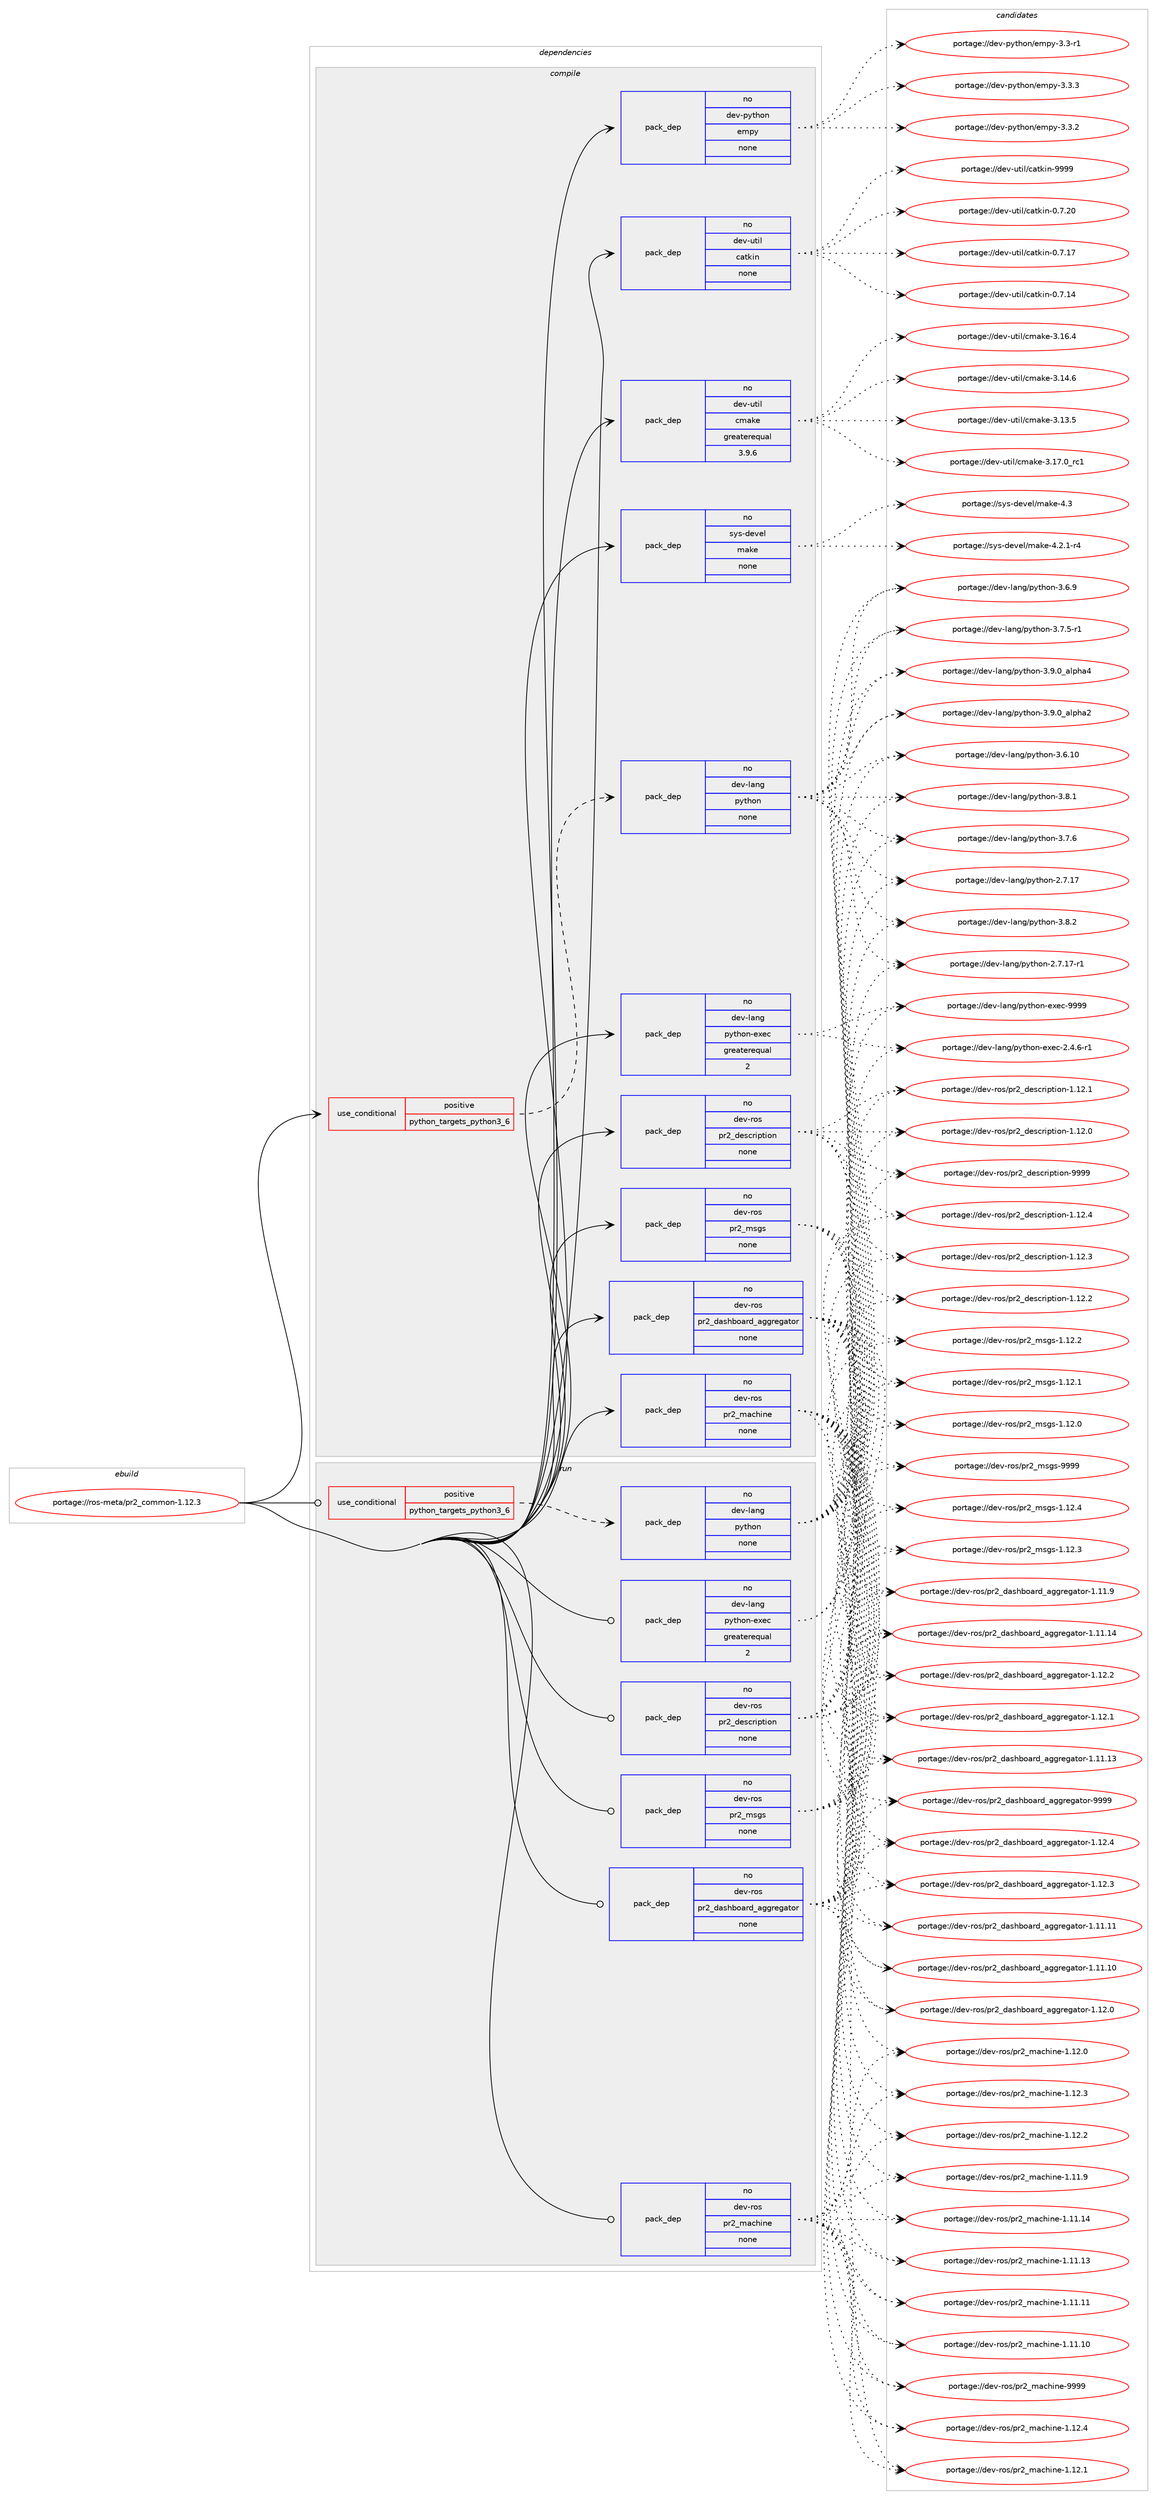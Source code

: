 digraph prolog {

# *************
# Graph options
# *************

newrank=true;
concentrate=true;
compound=true;
graph [rankdir=LR,fontname=Helvetica,fontsize=10,ranksep=1.5];#, ranksep=2.5, nodesep=0.2];
edge  [arrowhead=vee];
node  [fontname=Helvetica,fontsize=10];

# **********
# The ebuild
# **********

subgraph cluster_leftcol {
color=gray;
rank=same;
label=<<i>ebuild</i>>;
id [label="portage://ros-meta/pr2_common-1.12.3", color=red, width=4, href="../ros-meta/pr2_common-1.12.3.svg"];
}

# ****************
# The dependencies
# ****************

subgraph cluster_midcol {
color=gray;
label=<<i>dependencies</i>>;
subgraph cluster_compile {
fillcolor="#eeeeee";
style=filled;
label=<<i>compile</i>>;
subgraph cond13011 {
dependency64895 [label=<<TABLE BORDER="0" CELLBORDER="1" CELLSPACING="0" CELLPADDING="4"><TR><TD ROWSPAN="3" CELLPADDING="10">use_conditional</TD></TR><TR><TD>positive</TD></TR><TR><TD>python_targets_python3_6</TD></TR></TABLE>>, shape=none, color=red];
subgraph pack50546 {
dependency64896 [label=<<TABLE BORDER="0" CELLBORDER="1" CELLSPACING="0" CELLPADDING="4" WIDTH="220"><TR><TD ROWSPAN="6" CELLPADDING="30">pack_dep</TD></TR><TR><TD WIDTH="110">no</TD></TR><TR><TD>dev-lang</TD></TR><TR><TD>python</TD></TR><TR><TD>none</TD></TR><TR><TD></TD></TR></TABLE>>, shape=none, color=blue];
}
dependency64895:e -> dependency64896:w [weight=20,style="dashed",arrowhead="vee"];
}
id:e -> dependency64895:w [weight=20,style="solid",arrowhead="vee"];
subgraph pack50547 {
dependency64897 [label=<<TABLE BORDER="0" CELLBORDER="1" CELLSPACING="0" CELLPADDING="4" WIDTH="220"><TR><TD ROWSPAN="6" CELLPADDING="30">pack_dep</TD></TR><TR><TD WIDTH="110">no</TD></TR><TR><TD>dev-lang</TD></TR><TR><TD>python-exec</TD></TR><TR><TD>greaterequal</TD></TR><TR><TD>2</TD></TR></TABLE>>, shape=none, color=blue];
}
id:e -> dependency64897:w [weight=20,style="solid",arrowhead="vee"];
subgraph pack50548 {
dependency64898 [label=<<TABLE BORDER="0" CELLBORDER="1" CELLSPACING="0" CELLPADDING="4" WIDTH="220"><TR><TD ROWSPAN="6" CELLPADDING="30">pack_dep</TD></TR><TR><TD WIDTH="110">no</TD></TR><TR><TD>dev-python</TD></TR><TR><TD>empy</TD></TR><TR><TD>none</TD></TR><TR><TD></TD></TR></TABLE>>, shape=none, color=blue];
}
id:e -> dependency64898:w [weight=20,style="solid",arrowhead="vee"];
subgraph pack50549 {
dependency64899 [label=<<TABLE BORDER="0" CELLBORDER="1" CELLSPACING="0" CELLPADDING="4" WIDTH="220"><TR><TD ROWSPAN="6" CELLPADDING="30">pack_dep</TD></TR><TR><TD WIDTH="110">no</TD></TR><TR><TD>dev-ros</TD></TR><TR><TD>pr2_dashboard_aggregator</TD></TR><TR><TD>none</TD></TR><TR><TD></TD></TR></TABLE>>, shape=none, color=blue];
}
id:e -> dependency64899:w [weight=20,style="solid",arrowhead="vee"];
subgraph pack50550 {
dependency64900 [label=<<TABLE BORDER="0" CELLBORDER="1" CELLSPACING="0" CELLPADDING="4" WIDTH="220"><TR><TD ROWSPAN="6" CELLPADDING="30">pack_dep</TD></TR><TR><TD WIDTH="110">no</TD></TR><TR><TD>dev-ros</TD></TR><TR><TD>pr2_description</TD></TR><TR><TD>none</TD></TR><TR><TD></TD></TR></TABLE>>, shape=none, color=blue];
}
id:e -> dependency64900:w [weight=20,style="solid",arrowhead="vee"];
subgraph pack50551 {
dependency64901 [label=<<TABLE BORDER="0" CELLBORDER="1" CELLSPACING="0" CELLPADDING="4" WIDTH="220"><TR><TD ROWSPAN="6" CELLPADDING="30">pack_dep</TD></TR><TR><TD WIDTH="110">no</TD></TR><TR><TD>dev-ros</TD></TR><TR><TD>pr2_machine</TD></TR><TR><TD>none</TD></TR><TR><TD></TD></TR></TABLE>>, shape=none, color=blue];
}
id:e -> dependency64901:w [weight=20,style="solid",arrowhead="vee"];
subgraph pack50552 {
dependency64902 [label=<<TABLE BORDER="0" CELLBORDER="1" CELLSPACING="0" CELLPADDING="4" WIDTH="220"><TR><TD ROWSPAN="6" CELLPADDING="30">pack_dep</TD></TR><TR><TD WIDTH="110">no</TD></TR><TR><TD>dev-ros</TD></TR><TR><TD>pr2_msgs</TD></TR><TR><TD>none</TD></TR><TR><TD></TD></TR></TABLE>>, shape=none, color=blue];
}
id:e -> dependency64902:w [weight=20,style="solid",arrowhead="vee"];
subgraph pack50553 {
dependency64903 [label=<<TABLE BORDER="0" CELLBORDER="1" CELLSPACING="0" CELLPADDING="4" WIDTH="220"><TR><TD ROWSPAN="6" CELLPADDING="30">pack_dep</TD></TR><TR><TD WIDTH="110">no</TD></TR><TR><TD>dev-util</TD></TR><TR><TD>catkin</TD></TR><TR><TD>none</TD></TR><TR><TD></TD></TR></TABLE>>, shape=none, color=blue];
}
id:e -> dependency64903:w [weight=20,style="solid",arrowhead="vee"];
subgraph pack50554 {
dependency64904 [label=<<TABLE BORDER="0" CELLBORDER="1" CELLSPACING="0" CELLPADDING="4" WIDTH="220"><TR><TD ROWSPAN="6" CELLPADDING="30">pack_dep</TD></TR><TR><TD WIDTH="110">no</TD></TR><TR><TD>dev-util</TD></TR><TR><TD>cmake</TD></TR><TR><TD>greaterequal</TD></TR><TR><TD>3.9.6</TD></TR></TABLE>>, shape=none, color=blue];
}
id:e -> dependency64904:w [weight=20,style="solid",arrowhead="vee"];
subgraph pack50555 {
dependency64905 [label=<<TABLE BORDER="0" CELLBORDER="1" CELLSPACING="0" CELLPADDING="4" WIDTH="220"><TR><TD ROWSPAN="6" CELLPADDING="30">pack_dep</TD></TR><TR><TD WIDTH="110">no</TD></TR><TR><TD>sys-devel</TD></TR><TR><TD>make</TD></TR><TR><TD>none</TD></TR><TR><TD></TD></TR></TABLE>>, shape=none, color=blue];
}
id:e -> dependency64905:w [weight=20,style="solid",arrowhead="vee"];
}
subgraph cluster_compileandrun {
fillcolor="#eeeeee";
style=filled;
label=<<i>compile and run</i>>;
}
subgraph cluster_run {
fillcolor="#eeeeee";
style=filled;
label=<<i>run</i>>;
subgraph cond13012 {
dependency64906 [label=<<TABLE BORDER="0" CELLBORDER="1" CELLSPACING="0" CELLPADDING="4"><TR><TD ROWSPAN="3" CELLPADDING="10">use_conditional</TD></TR><TR><TD>positive</TD></TR><TR><TD>python_targets_python3_6</TD></TR></TABLE>>, shape=none, color=red];
subgraph pack50556 {
dependency64907 [label=<<TABLE BORDER="0" CELLBORDER="1" CELLSPACING="0" CELLPADDING="4" WIDTH="220"><TR><TD ROWSPAN="6" CELLPADDING="30">pack_dep</TD></TR><TR><TD WIDTH="110">no</TD></TR><TR><TD>dev-lang</TD></TR><TR><TD>python</TD></TR><TR><TD>none</TD></TR><TR><TD></TD></TR></TABLE>>, shape=none, color=blue];
}
dependency64906:e -> dependency64907:w [weight=20,style="dashed",arrowhead="vee"];
}
id:e -> dependency64906:w [weight=20,style="solid",arrowhead="odot"];
subgraph pack50557 {
dependency64908 [label=<<TABLE BORDER="0" CELLBORDER="1" CELLSPACING="0" CELLPADDING="4" WIDTH="220"><TR><TD ROWSPAN="6" CELLPADDING="30">pack_dep</TD></TR><TR><TD WIDTH="110">no</TD></TR><TR><TD>dev-lang</TD></TR><TR><TD>python-exec</TD></TR><TR><TD>greaterequal</TD></TR><TR><TD>2</TD></TR></TABLE>>, shape=none, color=blue];
}
id:e -> dependency64908:w [weight=20,style="solid",arrowhead="odot"];
subgraph pack50558 {
dependency64909 [label=<<TABLE BORDER="0" CELLBORDER="1" CELLSPACING="0" CELLPADDING="4" WIDTH="220"><TR><TD ROWSPAN="6" CELLPADDING="30">pack_dep</TD></TR><TR><TD WIDTH="110">no</TD></TR><TR><TD>dev-ros</TD></TR><TR><TD>pr2_dashboard_aggregator</TD></TR><TR><TD>none</TD></TR><TR><TD></TD></TR></TABLE>>, shape=none, color=blue];
}
id:e -> dependency64909:w [weight=20,style="solid",arrowhead="odot"];
subgraph pack50559 {
dependency64910 [label=<<TABLE BORDER="0" CELLBORDER="1" CELLSPACING="0" CELLPADDING="4" WIDTH="220"><TR><TD ROWSPAN="6" CELLPADDING="30">pack_dep</TD></TR><TR><TD WIDTH="110">no</TD></TR><TR><TD>dev-ros</TD></TR><TR><TD>pr2_description</TD></TR><TR><TD>none</TD></TR><TR><TD></TD></TR></TABLE>>, shape=none, color=blue];
}
id:e -> dependency64910:w [weight=20,style="solid",arrowhead="odot"];
subgraph pack50560 {
dependency64911 [label=<<TABLE BORDER="0" CELLBORDER="1" CELLSPACING="0" CELLPADDING="4" WIDTH="220"><TR><TD ROWSPAN="6" CELLPADDING="30">pack_dep</TD></TR><TR><TD WIDTH="110">no</TD></TR><TR><TD>dev-ros</TD></TR><TR><TD>pr2_machine</TD></TR><TR><TD>none</TD></TR><TR><TD></TD></TR></TABLE>>, shape=none, color=blue];
}
id:e -> dependency64911:w [weight=20,style="solid",arrowhead="odot"];
subgraph pack50561 {
dependency64912 [label=<<TABLE BORDER="0" CELLBORDER="1" CELLSPACING="0" CELLPADDING="4" WIDTH="220"><TR><TD ROWSPAN="6" CELLPADDING="30">pack_dep</TD></TR><TR><TD WIDTH="110">no</TD></TR><TR><TD>dev-ros</TD></TR><TR><TD>pr2_msgs</TD></TR><TR><TD>none</TD></TR><TR><TD></TD></TR></TABLE>>, shape=none, color=blue];
}
id:e -> dependency64912:w [weight=20,style="solid",arrowhead="odot"];
}
}

# **************
# The candidates
# **************

subgraph cluster_choices {
rank=same;
color=gray;
label=<<i>candidates</i>>;

subgraph choice50546 {
color=black;
nodesep=1;
choice10010111845108971101034711212111610411111045514657464895971081121049752 [label="portage://dev-lang/python-3.9.0_alpha4", color=red, width=4,href="../dev-lang/python-3.9.0_alpha4.svg"];
choice10010111845108971101034711212111610411111045514657464895971081121049750 [label="portage://dev-lang/python-3.9.0_alpha2", color=red, width=4,href="../dev-lang/python-3.9.0_alpha2.svg"];
choice100101118451089711010347112121116104111110455146564650 [label="portage://dev-lang/python-3.8.2", color=red, width=4,href="../dev-lang/python-3.8.2.svg"];
choice100101118451089711010347112121116104111110455146564649 [label="portage://dev-lang/python-3.8.1", color=red, width=4,href="../dev-lang/python-3.8.1.svg"];
choice100101118451089711010347112121116104111110455146554654 [label="portage://dev-lang/python-3.7.6", color=red, width=4,href="../dev-lang/python-3.7.6.svg"];
choice1001011184510897110103471121211161041111104551465546534511449 [label="portage://dev-lang/python-3.7.5-r1", color=red, width=4,href="../dev-lang/python-3.7.5-r1.svg"];
choice100101118451089711010347112121116104111110455146544657 [label="portage://dev-lang/python-3.6.9", color=red, width=4,href="../dev-lang/python-3.6.9.svg"];
choice10010111845108971101034711212111610411111045514654464948 [label="portage://dev-lang/python-3.6.10", color=red, width=4,href="../dev-lang/python-3.6.10.svg"];
choice100101118451089711010347112121116104111110455046554649554511449 [label="portage://dev-lang/python-2.7.17-r1", color=red, width=4,href="../dev-lang/python-2.7.17-r1.svg"];
choice10010111845108971101034711212111610411111045504655464955 [label="portage://dev-lang/python-2.7.17", color=red, width=4,href="../dev-lang/python-2.7.17.svg"];
dependency64896:e -> choice10010111845108971101034711212111610411111045514657464895971081121049752:w [style=dotted,weight="100"];
dependency64896:e -> choice10010111845108971101034711212111610411111045514657464895971081121049750:w [style=dotted,weight="100"];
dependency64896:e -> choice100101118451089711010347112121116104111110455146564650:w [style=dotted,weight="100"];
dependency64896:e -> choice100101118451089711010347112121116104111110455146564649:w [style=dotted,weight="100"];
dependency64896:e -> choice100101118451089711010347112121116104111110455146554654:w [style=dotted,weight="100"];
dependency64896:e -> choice1001011184510897110103471121211161041111104551465546534511449:w [style=dotted,weight="100"];
dependency64896:e -> choice100101118451089711010347112121116104111110455146544657:w [style=dotted,weight="100"];
dependency64896:e -> choice10010111845108971101034711212111610411111045514654464948:w [style=dotted,weight="100"];
dependency64896:e -> choice100101118451089711010347112121116104111110455046554649554511449:w [style=dotted,weight="100"];
dependency64896:e -> choice10010111845108971101034711212111610411111045504655464955:w [style=dotted,weight="100"];
}
subgraph choice50547 {
color=black;
nodesep=1;
choice10010111845108971101034711212111610411111045101120101994557575757 [label="portage://dev-lang/python-exec-9999", color=red, width=4,href="../dev-lang/python-exec-9999.svg"];
choice10010111845108971101034711212111610411111045101120101994550465246544511449 [label="portage://dev-lang/python-exec-2.4.6-r1", color=red, width=4,href="../dev-lang/python-exec-2.4.6-r1.svg"];
dependency64897:e -> choice10010111845108971101034711212111610411111045101120101994557575757:w [style=dotted,weight="100"];
dependency64897:e -> choice10010111845108971101034711212111610411111045101120101994550465246544511449:w [style=dotted,weight="100"];
}
subgraph choice50548 {
color=black;
nodesep=1;
choice1001011184511212111610411111047101109112121455146514651 [label="portage://dev-python/empy-3.3.3", color=red, width=4,href="../dev-python/empy-3.3.3.svg"];
choice1001011184511212111610411111047101109112121455146514650 [label="portage://dev-python/empy-3.3.2", color=red, width=4,href="../dev-python/empy-3.3.2.svg"];
choice1001011184511212111610411111047101109112121455146514511449 [label="portage://dev-python/empy-3.3-r1", color=red, width=4,href="../dev-python/empy-3.3-r1.svg"];
dependency64898:e -> choice1001011184511212111610411111047101109112121455146514651:w [style=dotted,weight="100"];
dependency64898:e -> choice1001011184511212111610411111047101109112121455146514650:w [style=dotted,weight="100"];
dependency64898:e -> choice1001011184511212111610411111047101109112121455146514511449:w [style=dotted,weight="100"];
}
subgraph choice50549 {
color=black;
nodesep=1;
choice100101118451141111154711211450951009711510498111971141009597103103114101103971161111144557575757 [label="portage://dev-ros/pr2_dashboard_aggregator-9999", color=red, width=4,href="../dev-ros/pr2_dashboard_aggregator-9999.svg"];
choice1001011184511411111547112114509510097115104981119711410095971031031141011039711611111445494649504652 [label="portage://dev-ros/pr2_dashboard_aggregator-1.12.4", color=red, width=4,href="../dev-ros/pr2_dashboard_aggregator-1.12.4.svg"];
choice1001011184511411111547112114509510097115104981119711410095971031031141011039711611111445494649504651 [label="portage://dev-ros/pr2_dashboard_aggregator-1.12.3", color=red, width=4,href="../dev-ros/pr2_dashboard_aggregator-1.12.3.svg"];
choice1001011184511411111547112114509510097115104981119711410095971031031141011039711611111445494649504650 [label="portage://dev-ros/pr2_dashboard_aggregator-1.12.2", color=red, width=4,href="../dev-ros/pr2_dashboard_aggregator-1.12.2.svg"];
choice1001011184511411111547112114509510097115104981119711410095971031031141011039711611111445494649504649 [label="portage://dev-ros/pr2_dashboard_aggregator-1.12.1", color=red, width=4,href="../dev-ros/pr2_dashboard_aggregator-1.12.1.svg"];
choice1001011184511411111547112114509510097115104981119711410095971031031141011039711611111445494649504648 [label="portage://dev-ros/pr2_dashboard_aggregator-1.12.0", color=red, width=4,href="../dev-ros/pr2_dashboard_aggregator-1.12.0.svg"];
choice1001011184511411111547112114509510097115104981119711410095971031031141011039711611111445494649494657 [label="portage://dev-ros/pr2_dashboard_aggregator-1.11.9", color=red, width=4,href="../dev-ros/pr2_dashboard_aggregator-1.11.9.svg"];
choice100101118451141111154711211450951009711510498111971141009597103103114101103971161111144549464949464952 [label="portage://dev-ros/pr2_dashboard_aggregator-1.11.14", color=red, width=4,href="../dev-ros/pr2_dashboard_aggregator-1.11.14.svg"];
choice100101118451141111154711211450951009711510498111971141009597103103114101103971161111144549464949464951 [label="portage://dev-ros/pr2_dashboard_aggregator-1.11.13", color=red, width=4,href="../dev-ros/pr2_dashboard_aggregator-1.11.13.svg"];
choice100101118451141111154711211450951009711510498111971141009597103103114101103971161111144549464949464949 [label="portage://dev-ros/pr2_dashboard_aggregator-1.11.11", color=red, width=4,href="../dev-ros/pr2_dashboard_aggregator-1.11.11.svg"];
choice100101118451141111154711211450951009711510498111971141009597103103114101103971161111144549464949464948 [label="portage://dev-ros/pr2_dashboard_aggregator-1.11.10", color=red, width=4,href="../dev-ros/pr2_dashboard_aggregator-1.11.10.svg"];
dependency64899:e -> choice100101118451141111154711211450951009711510498111971141009597103103114101103971161111144557575757:w [style=dotted,weight="100"];
dependency64899:e -> choice1001011184511411111547112114509510097115104981119711410095971031031141011039711611111445494649504652:w [style=dotted,weight="100"];
dependency64899:e -> choice1001011184511411111547112114509510097115104981119711410095971031031141011039711611111445494649504651:w [style=dotted,weight="100"];
dependency64899:e -> choice1001011184511411111547112114509510097115104981119711410095971031031141011039711611111445494649504650:w [style=dotted,weight="100"];
dependency64899:e -> choice1001011184511411111547112114509510097115104981119711410095971031031141011039711611111445494649504649:w [style=dotted,weight="100"];
dependency64899:e -> choice1001011184511411111547112114509510097115104981119711410095971031031141011039711611111445494649504648:w [style=dotted,weight="100"];
dependency64899:e -> choice1001011184511411111547112114509510097115104981119711410095971031031141011039711611111445494649494657:w [style=dotted,weight="100"];
dependency64899:e -> choice100101118451141111154711211450951009711510498111971141009597103103114101103971161111144549464949464952:w [style=dotted,weight="100"];
dependency64899:e -> choice100101118451141111154711211450951009711510498111971141009597103103114101103971161111144549464949464951:w [style=dotted,weight="100"];
dependency64899:e -> choice100101118451141111154711211450951009711510498111971141009597103103114101103971161111144549464949464949:w [style=dotted,weight="100"];
dependency64899:e -> choice100101118451141111154711211450951009711510498111971141009597103103114101103971161111144549464949464948:w [style=dotted,weight="100"];
}
subgraph choice50550 {
color=black;
nodesep=1;
choice10010111845114111115471121145095100101115991141051121161051111104557575757 [label="portage://dev-ros/pr2_description-9999", color=red, width=4,href="../dev-ros/pr2_description-9999.svg"];
choice100101118451141111154711211450951001011159911410511211610511111045494649504652 [label="portage://dev-ros/pr2_description-1.12.4", color=red, width=4,href="../dev-ros/pr2_description-1.12.4.svg"];
choice100101118451141111154711211450951001011159911410511211610511111045494649504651 [label="portage://dev-ros/pr2_description-1.12.3", color=red, width=4,href="../dev-ros/pr2_description-1.12.3.svg"];
choice100101118451141111154711211450951001011159911410511211610511111045494649504650 [label="portage://dev-ros/pr2_description-1.12.2", color=red, width=4,href="../dev-ros/pr2_description-1.12.2.svg"];
choice100101118451141111154711211450951001011159911410511211610511111045494649504649 [label="portage://dev-ros/pr2_description-1.12.1", color=red, width=4,href="../dev-ros/pr2_description-1.12.1.svg"];
choice100101118451141111154711211450951001011159911410511211610511111045494649504648 [label="portage://dev-ros/pr2_description-1.12.0", color=red, width=4,href="../dev-ros/pr2_description-1.12.0.svg"];
dependency64900:e -> choice10010111845114111115471121145095100101115991141051121161051111104557575757:w [style=dotted,weight="100"];
dependency64900:e -> choice100101118451141111154711211450951001011159911410511211610511111045494649504652:w [style=dotted,weight="100"];
dependency64900:e -> choice100101118451141111154711211450951001011159911410511211610511111045494649504651:w [style=dotted,weight="100"];
dependency64900:e -> choice100101118451141111154711211450951001011159911410511211610511111045494649504650:w [style=dotted,weight="100"];
dependency64900:e -> choice100101118451141111154711211450951001011159911410511211610511111045494649504649:w [style=dotted,weight="100"];
dependency64900:e -> choice100101118451141111154711211450951001011159911410511211610511111045494649504648:w [style=dotted,weight="100"];
}
subgraph choice50551 {
color=black;
nodesep=1;
choice1001011184511411111547112114509510997991041051101014557575757 [label="portage://dev-ros/pr2_machine-9999", color=red, width=4,href="../dev-ros/pr2_machine-9999.svg"];
choice10010111845114111115471121145095109979910410511010145494649504652 [label="portage://dev-ros/pr2_machine-1.12.4", color=red, width=4,href="../dev-ros/pr2_machine-1.12.4.svg"];
choice10010111845114111115471121145095109979910410511010145494649504651 [label="portage://dev-ros/pr2_machine-1.12.3", color=red, width=4,href="../dev-ros/pr2_machine-1.12.3.svg"];
choice10010111845114111115471121145095109979910410511010145494649504650 [label="portage://dev-ros/pr2_machine-1.12.2", color=red, width=4,href="../dev-ros/pr2_machine-1.12.2.svg"];
choice10010111845114111115471121145095109979910410511010145494649504649 [label="portage://dev-ros/pr2_machine-1.12.1", color=red, width=4,href="../dev-ros/pr2_machine-1.12.1.svg"];
choice10010111845114111115471121145095109979910410511010145494649504648 [label="portage://dev-ros/pr2_machine-1.12.0", color=red, width=4,href="../dev-ros/pr2_machine-1.12.0.svg"];
choice10010111845114111115471121145095109979910410511010145494649494657 [label="portage://dev-ros/pr2_machine-1.11.9", color=red, width=4,href="../dev-ros/pr2_machine-1.11.9.svg"];
choice1001011184511411111547112114509510997991041051101014549464949464952 [label="portage://dev-ros/pr2_machine-1.11.14", color=red, width=4,href="../dev-ros/pr2_machine-1.11.14.svg"];
choice1001011184511411111547112114509510997991041051101014549464949464951 [label="portage://dev-ros/pr2_machine-1.11.13", color=red, width=4,href="../dev-ros/pr2_machine-1.11.13.svg"];
choice1001011184511411111547112114509510997991041051101014549464949464949 [label="portage://dev-ros/pr2_machine-1.11.11", color=red, width=4,href="../dev-ros/pr2_machine-1.11.11.svg"];
choice1001011184511411111547112114509510997991041051101014549464949464948 [label="portage://dev-ros/pr2_machine-1.11.10", color=red, width=4,href="../dev-ros/pr2_machine-1.11.10.svg"];
dependency64901:e -> choice1001011184511411111547112114509510997991041051101014557575757:w [style=dotted,weight="100"];
dependency64901:e -> choice10010111845114111115471121145095109979910410511010145494649504652:w [style=dotted,weight="100"];
dependency64901:e -> choice10010111845114111115471121145095109979910410511010145494649504651:w [style=dotted,weight="100"];
dependency64901:e -> choice10010111845114111115471121145095109979910410511010145494649504650:w [style=dotted,weight="100"];
dependency64901:e -> choice10010111845114111115471121145095109979910410511010145494649504649:w [style=dotted,weight="100"];
dependency64901:e -> choice10010111845114111115471121145095109979910410511010145494649504648:w [style=dotted,weight="100"];
dependency64901:e -> choice10010111845114111115471121145095109979910410511010145494649494657:w [style=dotted,weight="100"];
dependency64901:e -> choice1001011184511411111547112114509510997991041051101014549464949464952:w [style=dotted,weight="100"];
dependency64901:e -> choice1001011184511411111547112114509510997991041051101014549464949464951:w [style=dotted,weight="100"];
dependency64901:e -> choice1001011184511411111547112114509510997991041051101014549464949464949:w [style=dotted,weight="100"];
dependency64901:e -> choice1001011184511411111547112114509510997991041051101014549464949464948:w [style=dotted,weight="100"];
}
subgraph choice50552 {
color=black;
nodesep=1;
choice100101118451141111154711211450951091151031154557575757 [label="portage://dev-ros/pr2_msgs-9999", color=red, width=4,href="../dev-ros/pr2_msgs-9999.svg"];
choice1001011184511411111547112114509510911510311545494649504652 [label="portage://dev-ros/pr2_msgs-1.12.4", color=red, width=4,href="../dev-ros/pr2_msgs-1.12.4.svg"];
choice1001011184511411111547112114509510911510311545494649504651 [label="portage://dev-ros/pr2_msgs-1.12.3", color=red, width=4,href="../dev-ros/pr2_msgs-1.12.3.svg"];
choice1001011184511411111547112114509510911510311545494649504650 [label="portage://dev-ros/pr2_msgs-1.12.2", color=red, width=4,href="../dev-ros/pr2_msgs-1.12.2.svg"];
choice1001011184511411111547112114509510911510311545494649504649 [label="portage://dev-ros/pr2_msgs-1.12.1", color=red, width=4,href="../dev-ros/pr2_msgs-1.12.1.svg"];
choice1001011184511411111547112114509510911510311545494649504648 [label="portage://dev-ros/pr2_msgs-1.12.0", color=red, width=4,href="../dev-ros/pr2_msgs-1.12.0.svg"];
dependency64902:e -> choice100101118451141111154711211450951091151031154557575757:w [style=dotted,weight="100"];
dependency64902:e -> choice1001011184511411111547112114509510911510311545494649504652:w [style=dotted,weight="100"];
dependency64902:e -> choice1001011184511411111547112114509510911510311545494649504651:w [style=dotted,weight="100"];
dependency64902:e -> choice1001011184511411111547112114509510911510311545494649504650:w [style=dotted,weight="100"];
dependency64902:e -> choice1001011184511411111547112114509510911510311545494649504649:w [style=dotted,weight="100"];
dependency64902:e -> choice1001011184511411111547112114509510911510311545494649504648:w [style=dotted,weight="100"];
}
subgraph choice50553 {
color=black;
nodesep=1;
choice100101118451171161051084799971161071051104557575757 [label="portage://dev-util/catkin-9999", color=red, width=4,href="../dev-util/catkin-9999.svg"];
choice1001011184511711610510847999711610710511045484655465048 [label="portage://dev-util/catkin-0.7.20", color=red, width=4,href="../dev-util/catkin-0.7.20.svg"];
choice1001011184511711610510847999711610710511045484655464955 [label="portage://dev-util/catkin-0.7.17", color=red, width=4,href="../dev-util/catkin-0.7.17.svg"];
choice1001011184511711610510847999711610710511045484655464952 [label="portage://dev-util/catkin-0.7.14", color=red, width=4,href="../dev-util/catkin-0.7.14.svg"];
dependency64903:e -> choice100101118451171161051084799971161071051104557575757:w [style=dotted,weight="100"];
dependency64903:e -> choice1001011184511711610510847999711610710511045484655465048:w [style=dotted,weight="100"];
dependency64903:e -> choice1001011184511711610510847999711610710511045484655464955:w [style=dotted,weight="100"];
dependency64903:e -> choice1001011184511711610510847999711610710511045484655464952:w [style=dotted,weight="100"];
}
subgraph choice50554 {
color=black;
nodesep=1;
choice1001011184511711610510847991099710710145514649554648951149949 [label="portage://dev-util/cmake-3.17.0_rc1", color=red, width=4,href="../dev-util/cmake-3.17.0_rc1.svg"];
choice1001011184511711610510847991099710710145514649544652 [label="portage://dev-util/cmake-3.16.4", color=red, width=4,href="../dev-util/cmake-3.16.4.svg"];
choice1001011184511711610510847991099710710145514649524654 [label="portage://dev-util/cmake-3.14.6", color=red, width=4,href="../dev-util/cmake-3.14.6.svg"];
choice1001011184511711610510847991099710710145514649514653 [label="portage://dev-util/cmake-3.13.5", color=red, width=4,href="../dev-util/cmake-3.13.5.svg"];
dependency64904:e -> choice1001011184511711610510847991099710710145514649554648951149949:w [style=dotted,weight="100"];
dependency64904:e -> choice1001011184511711610510847991099710710145514649544652:w [style=dotted,weight="100"];
dependency64904:e -> choice1001011184511711610510847991099710710145514649524654:w [style=dotted,weight="100"];
dependency64904:e -> choice1001011184511711610510847991099710710145514649514653:w [style=dotted,weight="100"];
}
subgraph choice50555 {
color=black;
nodesep=1;
choice11512111545100101118101108471099710710145524651 [label="portage://sys-devel/make-4.3", color=red, width=4,href="../sys-devel/make-4.3.svg"];
choice1151211154510010111810110847109971071014552465046494511452 [label="portage://sys-devel/make-4.2.1-r4", color=red, width=4,href="../sys-devel/make-4.2.1-r4.svg"];
dependency64905:e -> choice11512111545100101118101108471099710710145524651:w [style=dotted,weight="100"];
dependency64905:e -> choice1151211154510010111810110847109971071014552465046494511452:w [style=dotted,weight="100"];
}
subgraph choice50556 {
color=black;
nodesep=1;
choice10010111845108971101034711212111610411111045514657464895971081121049752 [label="portage://dev-lang/python-3.9.0_alpha4", color=red, width=4,href="../dev-lang/python-3.9.0_alpha4.svg"];
choice10010111845108971101034711212111610411111045514657464895971081121049750 [label="portage://dev-lang/python-3.9.0_alpha2", color=red, width=4,href="../dev-lang/python-3.9.0_alpha2.svg"];
choice100101118451089711010347112121116104111110455146564650 [label="portage://dev-lang/python-3.8.2", color=red, width=4,href="../dev-lang/python-3.8.2.svg"];
choice100101118451089711010347112121116104111110455146564649 [label="portage://dev-lang/python-3.8.1", color=red, width=4,href="../dev-lang/python-3.8.1.svg"];
choice100101118451089711010347112121116104111110455146554654 [label="portage://dev-lang/python-3.7.6", color=red, width=4,href="../dev-lang/python-3.7.6.svg"];
choice1001011184510897110103471121211161041111104551465546534511449 [label="portage://dev-lang/python-3.7.5-r1", color=red, width=4,href="../dev-lang/python-3.7.5-r1.svg"];
choice100101118451089711010347112121116104111110455146544657 [label="portage://dev-lang/python-3.6.9", color=red, width=4,href="../dev-lang/python-3.6.9.svg"];
choice10010111845108971101034711212111610411111045514654464948 [label="portage://dev-lang/python-3.6.10", color=red, width=4,href="../dev-lang/python-3.6.10.svg"];
choice100101118451089711010347112121116104111110455046554649554511449 [label="portage://dev-lang/python-2.7.17-r1", color=red, width=4,href="../dev-lang/python-2.7.17-r1.svg"];
choice10010111845108971101034711212111610411111045504655464955 [label="portage://dev-lang/python-2.7.17", color=red, width=4,href="../dev-lang/python-2.7.17.svg"];
dependency64907:e -> choice10010111845108971101034711212111610411111045514657464895971081121049752:w [style=dotted,weight="100"];
dependency64907:e -> choice10010111845108971101034711212111610411111045514657464895971081121049750:w [style=dotted,weight="100"];
dependency64907:e -> choice100101118451089711010347112121116104111110455146564650:w [style=dotted,weight="100"];
dependency64907:e -> choice100101118451089711010347112121116104111110455146564649:w [style=dotted,weight="100"];
dependency64907:e -> choice100101118451089711010347112121116104111110455146554654:w [style=dotted,weight="100"];
dependency64907:e -> choice1001011184510897110103471121211161041111104551465546534511449:w [style=dotted,weight="100"];
dependency64907:e -> choice100101118451089711010347112121116104111110455146544657:w [style=dotted,weight="100"];
dependency64907:e -> choice10010111845108971101034711212111610411111045514654464948:w [style=dotted,weight="100"];
dependency64907:e -> choice100101118451089711010347112121116104111110455046554649554511449:w [style=dotted,weight="100"];
dependency64907:e -> choice10010111845108971101034711212111610411111045504655464955:w [style=dotted,weight="100"];
}
subgraph choice50557 {
color=black;
nodesep=1;
choice10010111845108971101034711212111610411111045101120101994557575757 [label="portage://dev-lang/python-exec-9999", color=red, width=4,href="../dev-lang/python-exec-9999.svg"];
choice10010111845108971101034711212111610411111045101120101994550465246544511449 [label="portage://dev-lang/python-exec-2.4.6-r1", color=red, width=4,href="../dev-lang/python-exec-2.4.6-r1.svg"];
dependency64908:e -> choice10010111845108971101034711212111610411111045101120101994557575757:w [style=dotted,weight="100"];
dependency64908:e -> choice10010111845108971101034711212111610411111045101120101994550465246544511449:w [style=dotted,weight="100"];
}
subgraph choice50558 {
color=black;
nodesep=1;
choice100101118451141111154711211450951009711510498111971141009597103103114101103971161111144557575757 [label="portage://dev-ros/pr2_dashboard_aggregator-9999", color=red, width=4,href="../dev-ros/pr2_dashboard_aggregator-9999.svg"];
choice1001011184511411111547112114509510097115104981119711410095971031031141011039711611111445494649504652 [label="portage://dev-ros/pr2_dashboard_aggregator-1.12.4", color=red, width=4,href="../dev-ros/pr2_dashboard_aggregator-1.12.4.svg"];
choice1001011184511411111547112114509510097115104981119711410095971031031141011039711611111445494649504651 [label="portage://dev-ros/pr2_dashboard_aggregator-1.12.3", color=red, width=4,href="../dev-ros/pr2_dashboard_aggregator-1.12.3.svg"];
choice1001011184511411111547112114509510097115104981119711410095971031031141011039711611111445494649504650 [label="portage://dev-ros/pr2_dashboard_aggregator-1.12.2", color=red, width=4,href="../dev-ros/pr2_dashboard_aggregator-1.12.2.svg"];
choice1001011184511411111547112114509510097115104981119711410095971031031141011039711611111445494649504649 [label="portage://dev-ros/pr2_dashboard_aggregator-1.12.1", color=red, width=4,href="../dev-ros/pr2_dashboard_aggregator-1.12.1.svg"];
choice1001011184511411111547112114509510097115104981119711410095971031031141011039711611111445494649504648 [label="portage://dev-ros/pr2_dashboard_aggregator-1.12.0", color=red, width=4,href="../dev-ros/pr2_dashboard_aggregator-1.12.0.svg"];
choice1001011184511411111547112114509510097115104981119711410095971031031141011039711611111445494649494657 [label="portage://dev-ros/pr2_dashboard_aggregator-1.11.9", color=red, width=4,href="../dev-ros/pr2_dashboard_aggregator-1.11.9.svg"];
choice100101118451141111154711211450951009711510498111971141009597103103114101103971161111144549464949464952 [label="portage://dev-ros/pr2_dashboard_aggregator-1.11.14", color=red, width=4,href="../dev-ros/pr2_dashboard_aggregator-1.11.14.svg"];
choice100101118451141111154711211450951009711510498111971141009597103103114101103971161111144549464949464951 [label="portage://dev-ros/pr2_dashboard_aggregator-1.11.13", color=red, width=4,href="../dev-ros/pr2_dashboard_aggregator-1.11.13.svg"];
choice100101118451141111154711211450951009711510498111971141009597103103114101103971161111144549464949464949 [label="portage://dev-ros/pr2_dashboard_aggregator-1.11.11", color=red, width=4,href="../dev-ros/pr2_dashboard_aggregator-1.11.11.svg"];
choice100101118451141111154711211450951009711510498111971141009597103103114101103971161111144549464949464948 [label="portage://dev-ros/pr2_dashboard_aggregator-1.11.10", color=red, width=4,href="../dev-ros/pr2_dashboard_aggregator-1.11.10.svg"];
dependency64909:e -> choice100101118451141111154711211450951009711510498111971141009597103103114101103971161111144557575757:w [style=dotted,weight="100"];
dependency64909:e -> choice1001011184511411111547112114509510097115104981119711410095971031031141011039711611111445494649504652:w [style=dotted,weight="100"];
dependency64909:e -> choice1001011184511411111547112114509510097115104981119711410095971031031141011039711611111445494649504651:w [style=dotted,weight="100"];
dependency64909:e -> choice1001011184511411111547112114509510097115104981119711410095971031031141011039711611111445494649504650:w [style=dotted,weight="100"];
dependency64909:e -> choice1001011184511411111547112114509510097115104981119711410095971031031141011039711611111445494649504649:w [style=dotted,weight="100"];
dependency64909:e -> choice1001011184511411111547112114509510097115104981119711410095971031031141011039711611111445494649504648:w [style=dotted,weight="100"];
dependency64909:e -> choice1001011184511411111547112114509510097115104981119711410095971031031141011039711611111445494649494657:w [style=dotted,weight="100"];
dependency64909:e -> choice100101118451141111154711211450951009711510498111971141009597103103114101103971161111144549464949464952:w [style=dotted,weight="100"];
dependency64909:e -> choice100101118451141111154711211450951009711510498111971141009597103103114101103971161111144549464949464951:w [style=dotted,weight="100"];
dependency64909:e -> choice100101118451141111154711211450951009711510498111971141009597103103114101103971161111144549464949464949:w [style=dotted,weight="100"];
dependency64909:e -> choice100101118451141111154711211450951009711510498111971141009597103103114101103971161111144549464949464948:w [style=dotted,weight="100"];
}
subgraph choice50559 {
color=black;
nodesep=1;
choice10010111845114111115471121145095100101115991141051121161051111104557575757 [label="portage://dev-ros/pr2_description-9999", color=red, width=4,href="../dev-ros/pr2_description-9999.svg"];
choice100101118451141111154711211450951001011159911410511211610511111045494649504652 [label="portage://dev-ros/pr2_description-1.12.4", color=red, width=4,href="../dev-ros/pr2_description-1.12.4.svg"];
choice100101118451141111154711211450951001011159911410511211610511111045494649504651 [label="portage://dev-ros/pr2_description-1.12.3", color=red, width=4,href="../dev-ros/pr2_description-1.12.3.svg"];
choice100101118451141111154711211450951001011159911410511211610511111045494649504650 [label="portage://dev-ros/pr2_description-1.12.2", color=red, width=4,href="../dev-ros/pr2_description-1.12.2.svg"];
choice100101118451141111154711211450951001011159911410511211610511111045494649504649 [label="portage://dev-ros/pr2_description-1.12.1", color=red, width=4,href="../dev-ros/pr2_description-1.12.1.svg"];
choice100101118451141111154711211450951001011159911410511211610511111045494649504648 [label="portage://dev-ros/pr2_description-1.12.0", color=red, width=4,href="../dev-ros/pr2_description-1.12.0.svg"];
dependency64910:e -> choice10010111845114111115471121145095100101115991141051121161051111104557575757:w [style=dotted,weight="100"];
dependency64910:e -> choice100101118451141111154711211450951001011159911410511211610511111045494649504652:w [style=dotted,weight="100"];
dependency64910:e -> choice100101118451141111154711211450951001011159911410511211610511111045494649504651:w [style=dotted,weight="100"];
dependency64910:e -> choice100101118451141111154711211450951001011159911410511211610511111045494649504650:w [style=dotted,weight="100"];
dependency64910:e -> choice100101118451141111154711211450951001011159911410511211610511111045494649504649:w [style=dotted,weight="100"];
dependency64910:e -> choice100101118451141111154711211450951001011159911410511211610511111045494649504648:w [style=dotted,weight="100"];
}
subgraph choice50560 {
color=black;
nodesep=1;
choice1001011184511411111547112114509510997991041051101014557575757 [label="portage://dev-ros/pr2_machine-9999", color=red, width=4,href="../dev-ros/pr2_machine-9999.svg"];
choice10010111845114111115471121145095109979910410511010145494649504652 [label="portage://dev-ros/pr2_machine-1.12.4", color=red, width=4,href="../dev-ros/pr2_machine-1.12.4.svg"];
choice10010111845114111115471121145095109979910410511010145494649504651 [label="portage://dev-ros/pr2_machine-1.12.3", color=red, width=4,href="../dev-ros/pr2_machine-1.12.3.svg"];
choice10010111845114111115471121145095109979910410511010145494649504650 [label="portage://dev-ros/pr2_machine-1.12.2", color=red, width=4,href="../dev-ros/pr2_machine-1.12.2.svg"];
choice10010111845114111115471121145095109979910410511010145494649504649 [label="portage://dev-ros/pr2_machine-1.12.1", color=red, width=4,href="../dev-ros/pr2_machine-1.12.1.svg"];
choice10010111845114111115471121145095109979910410511010145494649504648 [label="portage://dev-ros/pr2_machine-1.12.0", color=red, width=4,href="../dev-ros/pr2_machine-1.12.0.svg"];
choice10010111845114111115471121145095109979910410511010145494649494657 [label="portage://dev-ros/pr2_machine-1.11.9", color=red, width=4,href="../dev-ros/pr2_machine-1.11.9.svg"];
choice1001011184511411111547112114509510997991041051101014549464949464952 [label="portage://dev-ros/pr2_machine-1.11.14", color=red, width=4,href="../dev-ros/pr2_machine-1.11.14.svg"];
choice1001011184511411111547112114509510997991041051101014549464949464951 [label="portage://dev-ros/pr2_machine-1.11.13", color=red, width=4,href="../dev-ros/pr2_machine-1.11.13.svg"];
choice1001011184511411111547112114509510997991041051101014549464949464949 [label="portage://dev-ros/pr2_machine-1.11.11", color=red, width=4,href="../dev-ros/pr2_machine-1.11.11.svg"];
choice1001011184511411111547112114509510997991041051101014549464949464948 [label="portage://dev-ros/pr2_machine-1.11.10", color=red, width=4,href="../dev-ros/pr2_machine-1.11.10.svg"];
dependency64911:e -> choice1001011184511411111547112114509510997991041051101014557575757:w [style=dotted,weight="100"];
dependency64911:e -> choice10010111845114111115471121145095109979910410511010145494649504652:w [style=dotted,weight="100"];
dependency64911:e -> choice10010111845114111115471121145095109979910410511010145494649504651:w [style=dotted,weight="100"];
dependency64911:e -> choice10010111845114111115471121145095109979910410511010145494649504650:w [style=dotted,weight="100"];
dependency64911:e -> choice10010111845114111115471121145095109979910410511010145494649504649:w [style=dotted,weight="100"];
dependency64911:e -> choice10010111845114111115471121145095109979910410511010145494649504648:w [style=dotted,weight="100"];
dependency64911:e -> choice10010111845114111115471121145095109979910410511010145494649494657:w [style=dotted,weight="100"];
dependency64911:e -> choice1001011184511411111547112114509510997991041051101014549464949464952:w [style=dotted,weight="100"];
dependency64911:e -> choice1001011184511411111547112114509510997991041051101014549464949464951:w [style=dotted,weight="100"];
dependency64911:e -> choice1001011184511411111547112114509510997991041051101014549464949464949:w [style=dotted,weight="100"];
dependency64911:e -> choice1001011184511411111547112114509510997991041051101014549464949464948:w [style=dotted,weight="100"];
}
subgraph choice50561 {
color=black;
nodesep=1;
choice100101118451141111154711211450951091151031154557575757 [label="portage://dev-ros/pr2_msgs-9999", color=red, width=4,href="../dev-ros/pr2_msgs-9999.svg"];
choice1001011184511411111547112114509510911510311545494649504652 [label="portage://dev-ros/pr2_msgs-1.12.4", color=red, width=4,href="../dev-ros/pr2_msgs-1.12.4.svg"];
choice1001011184511411111547112114509510911510311545494649504651 [label="portage://dev-ros/pr2_msgs-1.12.3", color=red, width=4,href="../dev-ros/pr2_msgs-1.12.3.svg"];
choice1001011184511411111547112114509510911510311545494649504650 [label="portage://dev-ros/pr2_msgs-1.12.2", color=red, width=4,href="../dev-ros/pr2_msgs-1.12.2.svg"];
choice1001011184511411111547112114509510911510311545494649504649 [label="portage://dev-ros/pr2_msgs-1.12.1", color=red, width=4,href="../dev-ros/pr2_msgs-1.12.1.svg"];
choice1001011184511411111547112114509510911510311545494649504648 [label="portage://dev-ros/pr2_msgs-1.12.0", color=red, width=4,href="../dev-ros/pr2_msgs-1.12.0.svg"];
dependency64912:e -> choice100101118451141111154711211450951091151031154557575757:w [style=dotted,weight="100"];
dependency64912:e -> choice1001011184511411111547112114509510911510311545494649504652:w [style=dotted,weight="100"];
dependency64912:e -> choice1001011184511411111547112114509510911510311545494649504651:w [style=dotted,weight="100"];
dependency64912:e -> choice1001011184511411111547112114509510911510311545494649504650:w [style=dotted,weight="100"];
dependency64912:e -> choice1001011184511411111547112114509510911510311545494649504649:w [style=dotted,weight="100"];
dependency64912:e -> choice1001011184511411111547112114509510911510311545494649504648:w [style=dotted,weight="100"];
}
}

}
